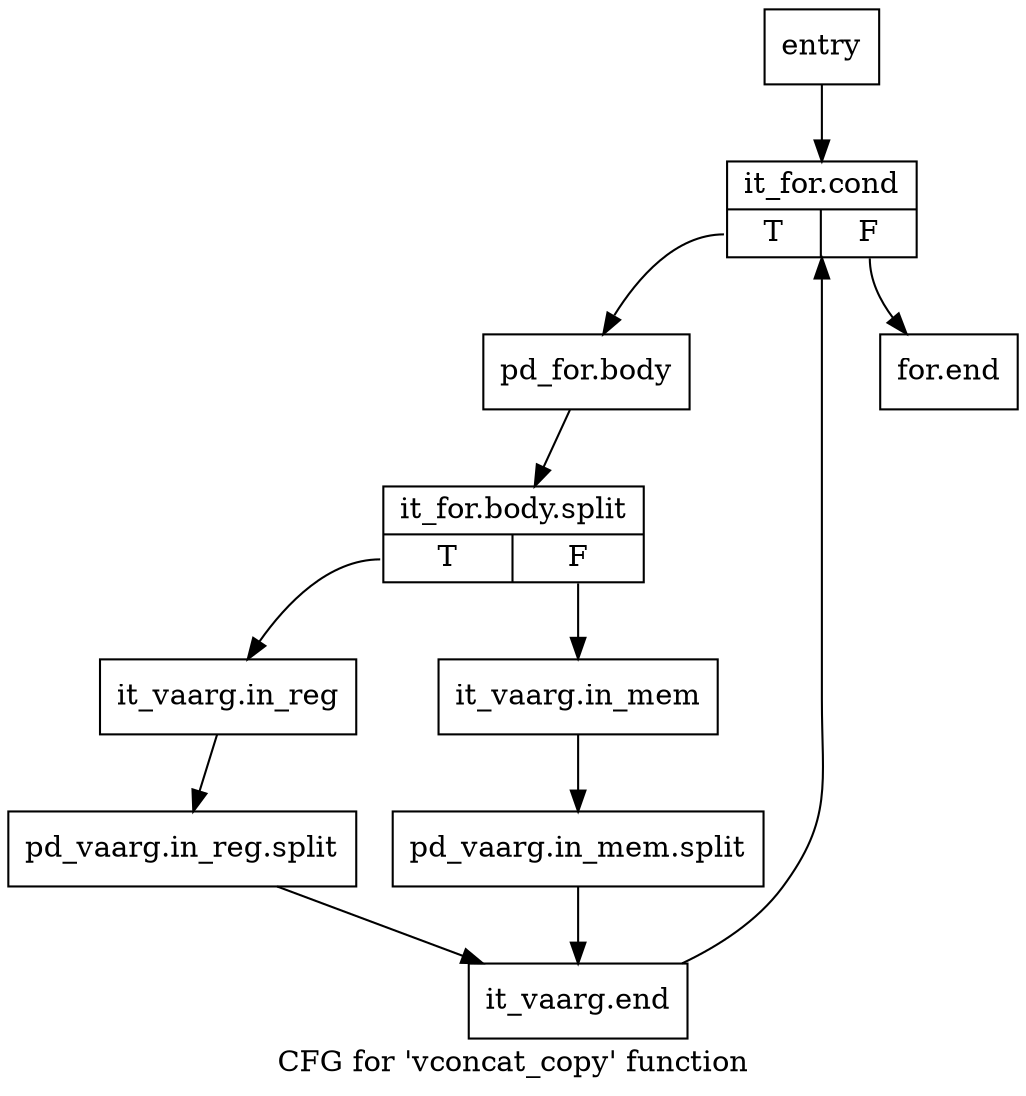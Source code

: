digraph "CFG for 'vconcat_copy' function" {
	label="CFG for 'vconcat_copy' function";

	Node0x509a470 [shape=record,label="{entry}"];
	Node0x509a470 -> Node0x509a4c0;
	Node0x509a4c0 [shape=record,label="{it_for.cond|{<s0>T|<s1>F}}"];
	Node0x509a4c0:s0 -> Node0x509a510;
	Node0x509a4c0:s1 -> Node0x509a650;
	Node0x509a510 [shape=record,label="{pd_for.body}"];
	Node0x509a510 -> Node0xef8b9b0;
	Node0xef8b9b0 [shape=record,label="{it_for.body.split|{<s0>T|<s1>F}}"];
	Node0xef8b9b0:s0 -> Node0x509a560;
	Node0xef8b9b0:s1 -> Node0x509a5b0;
	Node0x509a560 [shape=record,label="{it_vaarg.in_reg}"];
	Node0x509a560 -> Node0xef8b8c0;
	Node0xef8b8c0 [shape=record,label="{pd_vaarg.in_reg.split}"];
	Node0xef8b8c0 -> Node0x509a600;
	Node0x509a5b0 [shape=record,label="{it_vaarg.in_mem}"];
	Node0x509a5b0 -> Node0xef8b910;
	Node0xef8b910 [shape=record,label="{pd_vaarg.in_mem.split}"];
	Node0xef8b910 -> Node0x509a600;
	Node0x509a600 [shape=record,label="{it_vaarg.end}"];
	Node0x509a600 -> Node0x509a4c0;
	Node0x509a650 [shape=record,label="{for.end}"];
}
